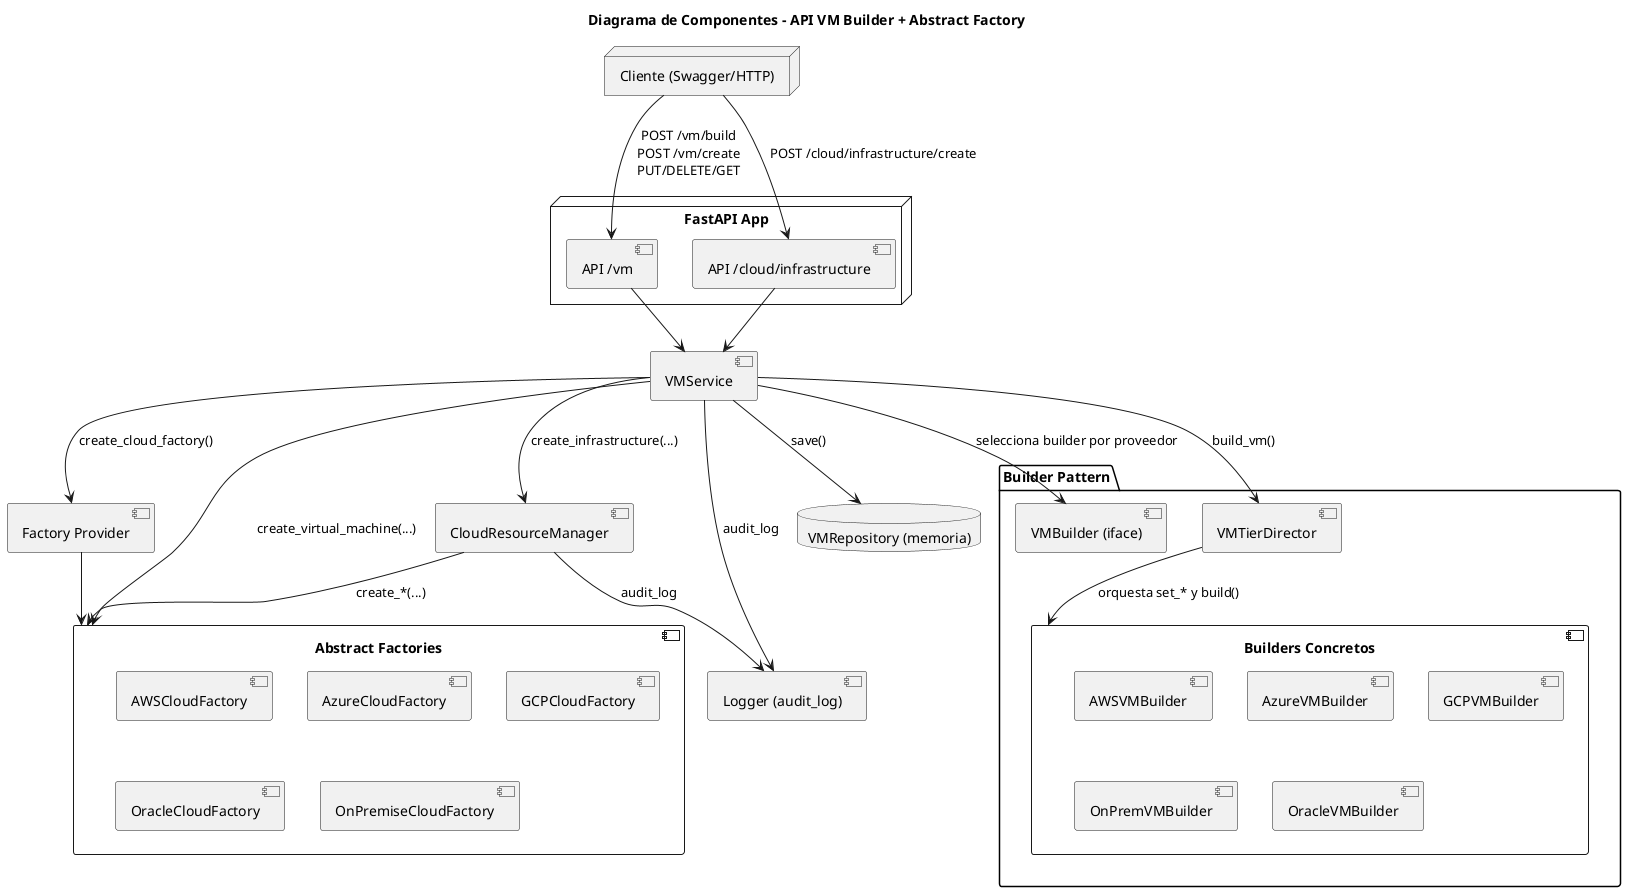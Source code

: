 @startuml Componentes_API_VM
title Diagrama de Componentes - API VM Builder + Abstract Factory

node "Cliente (Swagger/HTTP)" as Client
node "FastAPI App" as FastAPI {
  [API /vm] as VMApi
  [API /cloud/infrastructure] as InfraApi
}

component "VMService" as VMService
component "CloudResourceManager" as CRM
component "Factory Provider" as FactoryProvider
component "Abstract Factories" as Factories {
  [AWSCloudFactory]
  [AzureCloudFactory]
  [GCPCloudFactory]
  [OracleCloudFactory]
  [OnPremiseCloudFactory]
}

package "Builder Pattern" as BuilderPkg {
  component "VMTierDirector" as Director
  component "VMBuilder (iface)" as VMBuilder
  component "Builders Concretos" as BuildersC {
    [AWSVMBuilder]
    [AzureVMBuilder]
    [GCPVMBuilder]
    [OnPremVMBuilder]
    [OracleVMBuilder]
  }
}

database "VMRepository (memoria)" as Repo
component "Logger (audit_log)" as Logger

Client --> VMApi : POST /vm/build\nPOST /vm/create\nPUT/DELETE/GET
Client --> InfraApi : POST /cloud/infrastructure/create

VMApi --> VMService
InfraApi --> VMService

VMService --> Director : build_vm()
VMService --> VMBuilder : selecciona builder por proveedor
Director --> BuildersC : orquesta set_* y build()

VMService --> FactoryProvider : create_cloud_factory()
FactoryProvider --> Factories
VMService --> Factories : create_virtual_machine(...)
VMService --> CRM : create_infrastructure(...)
CRM --> Factories : create_*(...)

VMService --> Repo : save()
VMService --> Logger : audit_log
CRM --> Logger : audit_log

@enduml
